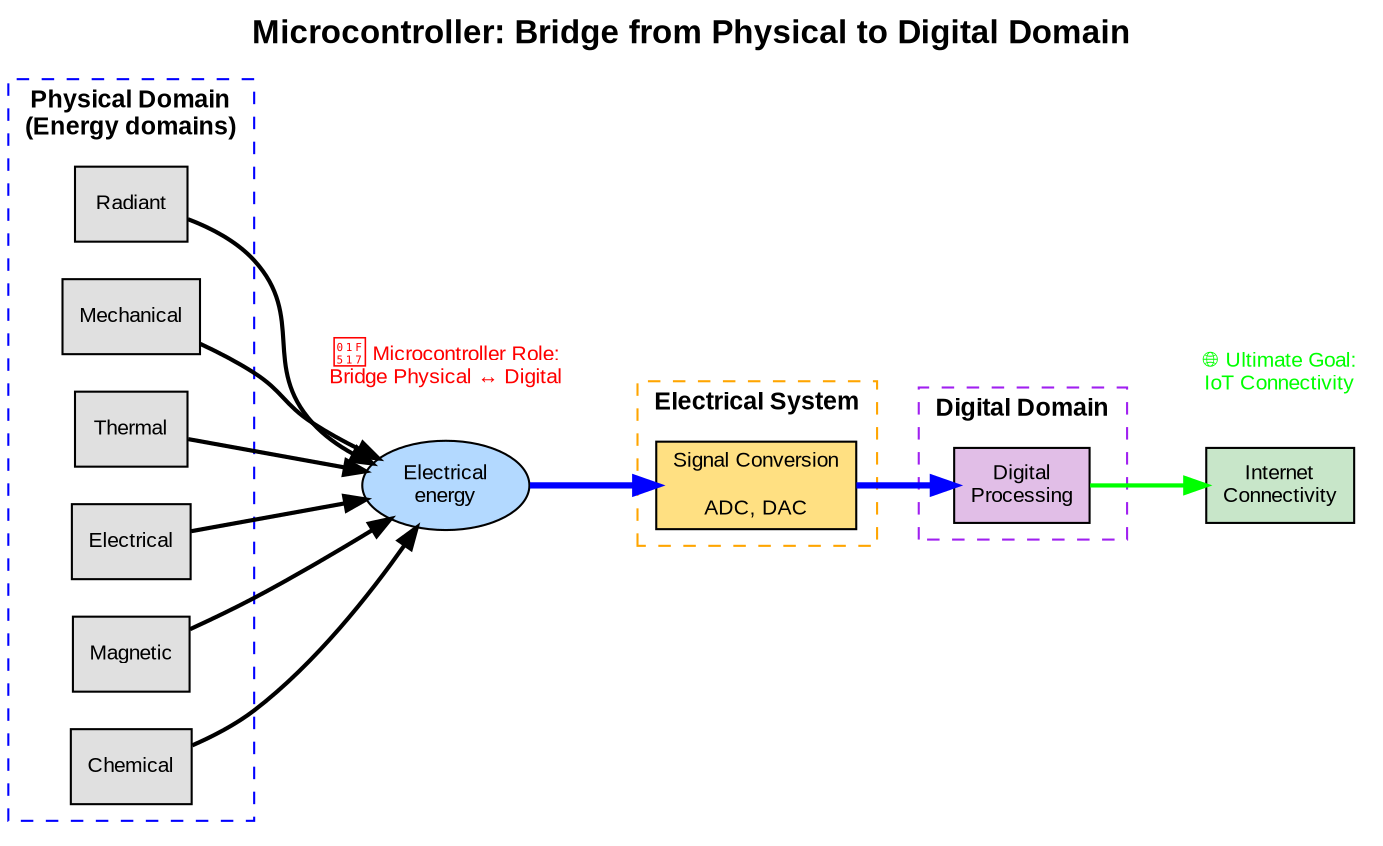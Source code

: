 digraph Physical_to_Digital {
    // Graph settings
    rankdir=LR;
    bgcolor="white";
    node [fontname="Arial", fontsize=10];
    edge [fontname="Arial", fontsize=9];
    
    // Define clusters (domains)
    subgraph cluster_physical {
        label="Physical Domain\n(Energy domains)";
        style="dashed";
        color="blue";
        fontsize=12;
        fontname="Arial Bold";
        
        // Energy domains
        radiant [label="Radiant", shape=box, style=filled, fillcolor="#E0E0E0"];
        mechanical [label="Mechanical", shape=box, style=filled, fillcolor="#E0E0E0"];
        thermal [label="Thermal", shape=box, style=filled, fillcolor="#E0E0E0"];
        electrical_energy [label="Electrical", shape=box, style=filled, fillcolor="#E0E0E0"];
        magnetic [label="Magnetic", shape=box, style=filled, fillcolor="#E0E0E0"];
        chemical [label="Chemical", shape=box, style=filled, fillcolor="#E0E0E0"];
    }
    
    subgraph cluster_sensors {
        label="Sensors";
        style="dashed";
        color="green";
        fontsize=12;
        fontname="Arial Bold";
        
        electrical_sensor [label="Electrical\nenergy", shape=ellipse, style=filled, fillcolor="#B3D9FF"];
    }
    
    subgraph cluster_electrical {
        label="Electrical System";
        style="dashed";
        color="orange";
        fontsize=12;
        fontname="Arial Bold";
        
        signal_conversion [label="Signal Conversion\n\nADC, DAC", shape=box, style=filled, fillcolor="#FFE082"];
    }
    
    subgraph cluster_digital {
        label="Digital Domain";
        style="dashed";
        color="purple";
        fontsize=12;
        fontname="Arial Bold";
        
        digital_processing [label="Digital\nProcessing", shape=box, style=filled, fillcolor="#E1BEE7"];
        internet [label="Internet\nConnectivity", shape=box, style=filled, fillcolor="#C8E6C9"];
    }
    
    // Connections from energy domains to electrical energy
    radiant -> electrical_sensor [arrowhead=normal, penwidth=2];
    mechanical -> electrical_sensor [arrowhead=normal, penwidth=2];
    thermal -> electrical_sensor [arrowhead=normal, penwidth=2];
    electrical_energy -> electrical_sensor [arrowhead=normal, penwidth=2];
    magnetic -> electrical_sensor [arrowhead=normal, penwidth=2];
    chemical -> electrical_sensor [arrowhead=normal, penwidth=2];
    
    // From sensors to signal conversion
    electrical_sensor -> signal_conversion [arrowhead=normal, penwidth=3, color="blue"];
    
    // From signal conversion to digital domain
    signal_conversion -> digital_processing [arrowhead=normal, penwidth=3, color="blue"];
    
    // From digital processing to internet
    digital_processing -> internet [arrowhead=normal, penwidth=2, color="green"];
    
    // Title
    label="Microcontroller: Bridge from Physical to Digital Domain";
    labelloc="t";
    fontsize=16;
    fontname="Arial Bold";
    
    // Add notes
    note1 [label="🔗 Microcontroller Role:\nBridge Physical ↔ Digital", shape=plaintext, fontcolor="red"];
    note2 [label="🌐 Ultimate Goal:\nIoT Connectivity", shape=plaintext, fontcolor="green"];
    
    {rank=same; note1; electrical_sensor}
    {rank=same; note2; internet}
}
